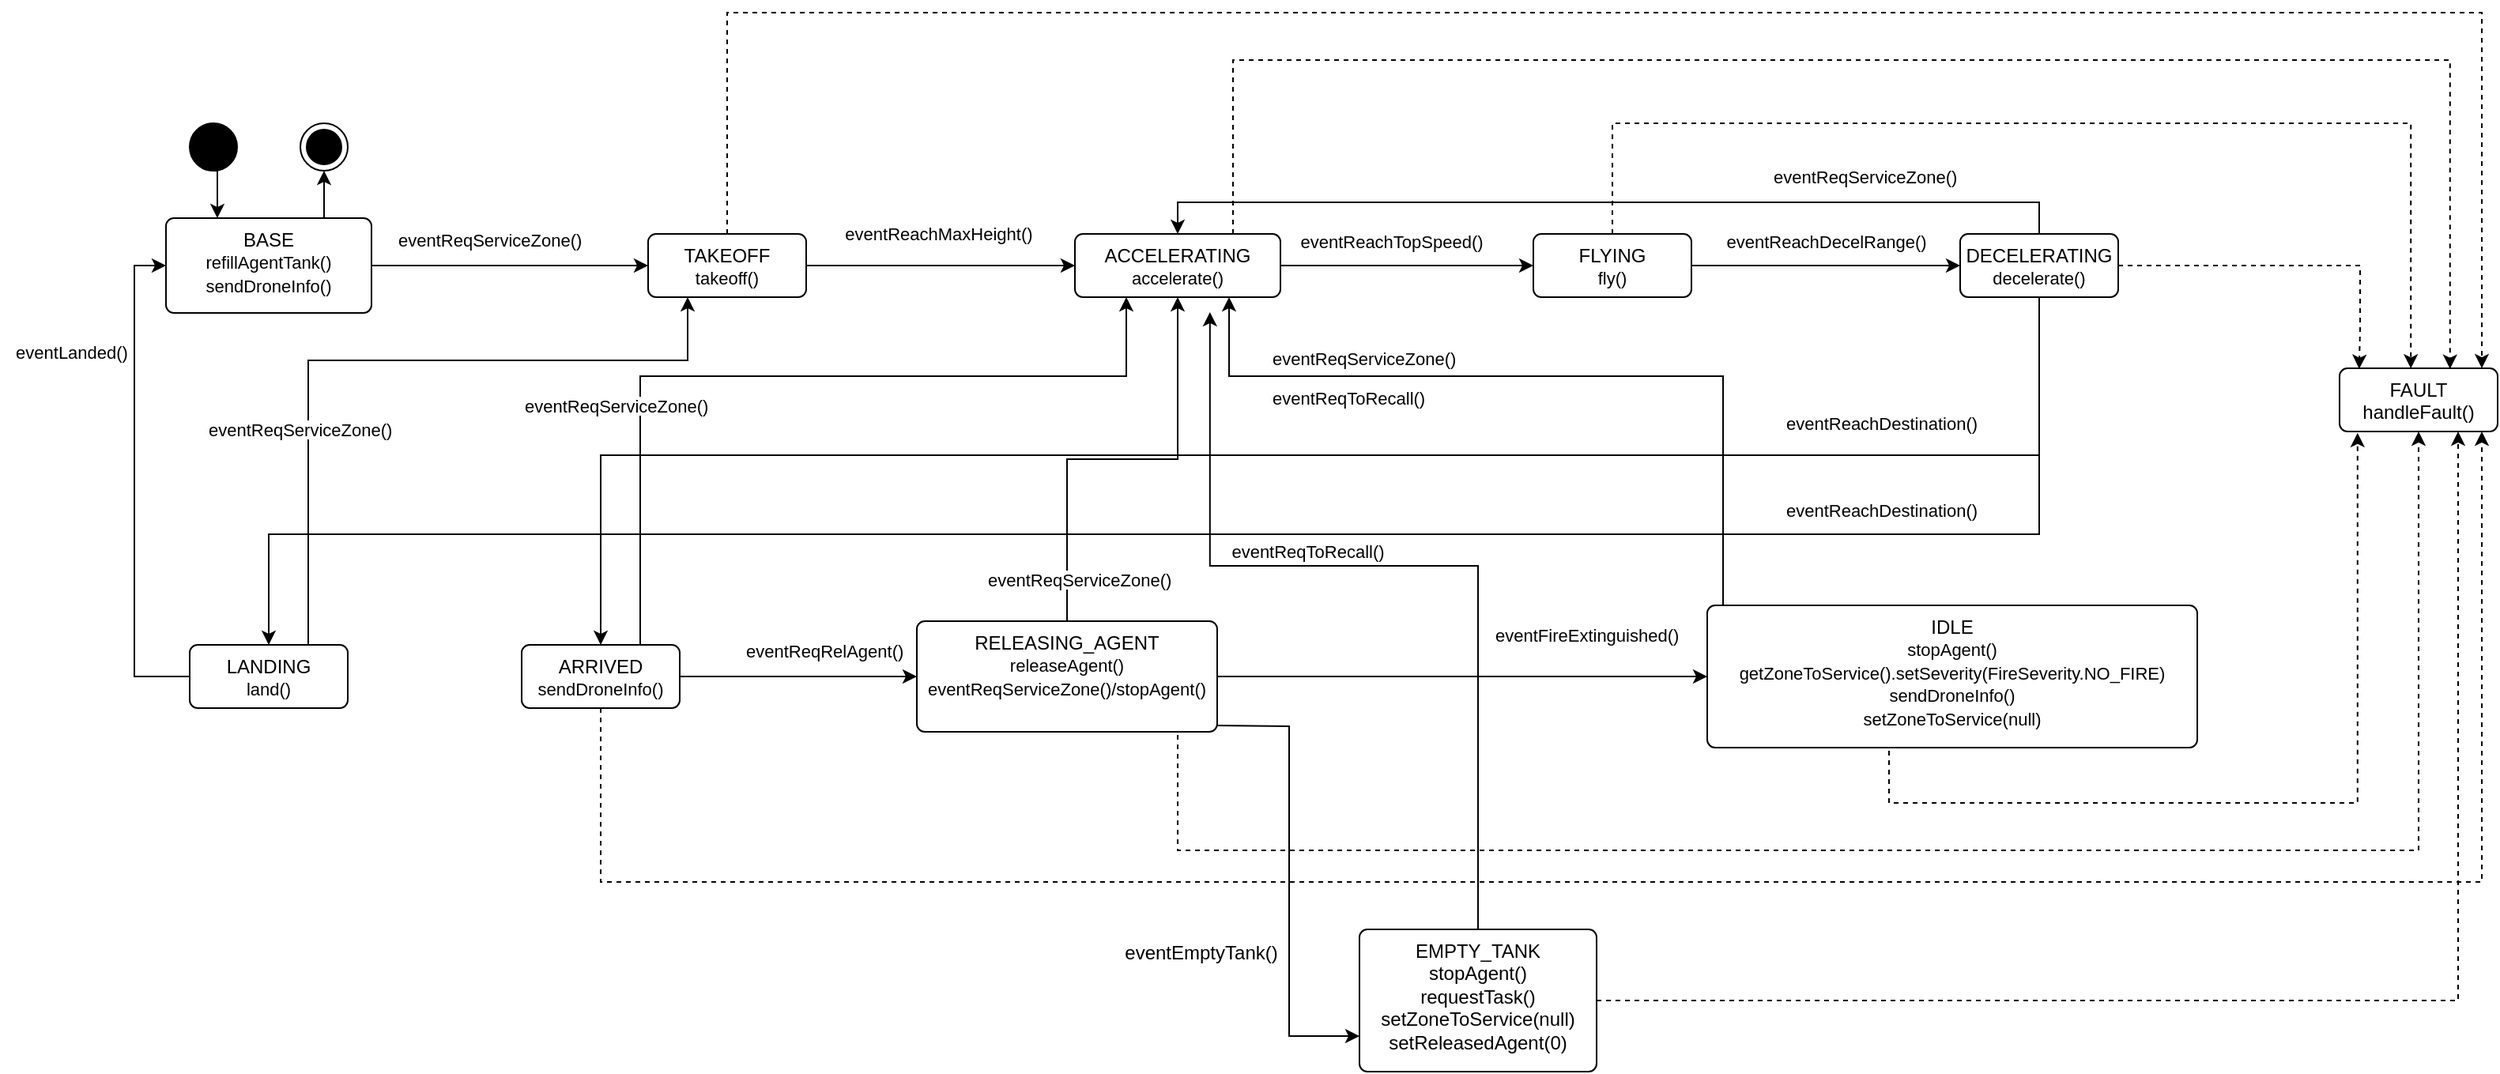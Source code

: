 <mxfile version="26.1.3">
  <diagram name="Page-1" id="IhWmdS7UvB_HFLdV28Bj">
    <mxGraphModel dx="660" dy="820" grid="1" gridSize="10" guides="1" tooltips="1" connect="1" arrows="1" fold="1" page="1" pageScale="1" pageWidth="4681" pageHeight="3300" math="0" shadow="0">
      <root>
        <mxCell id="0" />
        <mxCell id="1" parent="0" />
        <mxCell id="ptOAySIuDSNhJ5s_2BM6-12" style="edgeStyle=orthogonalEdgeStyle;rounded=0;orthogonalLoop=1;jettySize=auto;html=1;exitX=1;exitY=0.5;exitDx=0;exitDy=0;" parent="1" source="ptOAySIuDSNhJ5s_2BM6-1" target="ptOAySIuDSNhJ5s_2BM6-2" edge="1">
          <mxGeometry relative="1" as="geometry" />
        </mxCell>
        <mxCell id="ptOAySIuDSNhJ5s_2BM6-39" style="edgeStyle=orthogonalEdgeStyle;rounded=0;orthogonalLoop=1;jettySize=auto;html=1;exitX=0.75;exitY=0;exitDx=0;exitDy=0;entryX=0.5;entryY=1;entryDx=0;entryDy=0;" parent="1" source="ptOAySIuDSNhJ5s_2BM6-1" target="ptOAySIuDSNhJ5s_2BM6-38" edge="1">
          <mxGeometry relative="1" as="geometry" />
        </mxCell>
        <mxCell id="ptOAySIuDSNhJ5s_2BM6-1" value="&lt;div&gt;&lt;span style=&quot;background-color: transparent; color: light-dark(rgb(0, 0, 0), rgb(255, 255, 255));&quot;&gt;BASE&lt;/span&gt;&lt;/div&gt;&lt;div&gt;&lt;span style=&quot;background-color: transparent; color: light-dark(rgb(0, 0, 0), rgb(255, 255, 255));&quot;&gt;&lt;font style=&quot;font-size: 11px;&quot;&gt;refillAgentTank()&lt;/font&gt;&lt;/span&gt;&lt;/div&gt;&lt;div&gt;&lt;span style=&quot;background-color: transparent; color: light-dark(rgb(0, 0, 0), rgb(255, 255, 255));&quot;&gt;&lt;font style=&quot;font-size: 11px;&quot;&gt;sendDroneInfo()&lt;/font&gt;&lt;/span&gt;&lt;/div&gt;" style="html=1;align=center;verticalAlign=top;rounded=1;absoluteArcSize=1;arcSize=10;dashed=0;whiteSpace=wrap;" parent="1" vertex="1">
          <mxGeometry x="195" y="230" width="130" height="60" as="geometry" />
        </mxCell>
        <mxCell id="ptOAySIuDSNhJ5s_2BM6-13" style="edgeStyle=orthogonalEdgeStyle;rounded=0;orthogonalLoop=1;jettySize=auto;html=1;exitX=1;exitY=0.5;exitDx=0;exitDy=0;" parent="1" source="ptOAySIuDSNhJ5s_2BM6-2" target="ptOAySIuDSNhJ5s_2BM6-3" edge="1">
          <mxGeometry relative="1" as="geometry" />
        </mxCell>
        <mxCell id="ptOAySIuDSNhJ5s_2BM6-2" value="TAKEOFF&lt;div&gt;&lt;font style=&quot;font-size: 11px;&quot;&gt;takeoff()&lt;/font&gt;&lt;/div&gt;" style="html=1;align=center;verticalAlign=top;rounded=1;absoluteArcSize=1;arcSize=10;dashed=0;whiteSpace=wrap;" parent="1" vertex="1">
          <mxGeometry x="500" y="240" width="100" height="40" as="geometry" />
        </mxCell>
        <mxCell id="ptOAySIuDSNhJ5s_2BM6-14" style="edgeStyle=orthogonalEdgeStyle;rounded=0;orthogonalLoop=1;jettySize=auto;html=1;exitX=1;exitY=0.5;exitDx=0;exitDy=0;entryX=0;entryY=0.5;entryDx=0;entryDy=0;" parent="1" source="ptOAySIuDSNhJ5s_2BM6-3" target="ptOAySIuDSNhJ5s_2BM6-4" edge="1">
          <mxGeometry relative="1" as="geometry" />
        </mxCell>
        <mxCell id="ptOAySIuDSNhJ5s_2BM6-3" value="ACCELERATING&lt;div&gt;&lt;font style=&quot;font-size: 11px;&quot;&gt;accelerate()&lt;/font&gt;&lt;/div&gt;" style="html=1;align=center;verticalAlign=top;rounded=1;absoluteArcSize=1;arcSize=10;dashed=0;whiteSpace=wrap;" parent="1" vertex="1">
          <mxGeometry x="770" y="240" width="130" height="40" as="geometry" />
        </mxCell>
        <mxCell id="ptOAySIuDSNhJ5s_2BM6-15" style="edgeStyle=orthogonalEdgeStyle;rounded=0;orthogonalLoop=1;jettySize=auto;html=1;exitX=1;exitY=0.5;exitDx=0;exitDy=0;entryX=0;entryY=0.5;entryDx=0;entryDy=0;" parent="1" source="ptOAySIuDSNhJ5s_2BM6-4" target="ptOAySIuDSNhJ5s_2BM6-5" edge="1">
          <mxGeometry relative="1" as="geometry" />
        </mxCell>
        <mxCell id="ptOAySIuDSNhJ5s_2BM6-4" value="FLYING&lt;div&gt;&lt;font style=&quot;font-size: 11px;&quot;&gt;fly()&lt;/font&gt;&lt;/div&gt;" style="html=1;align=center;verticalAlign=top;rounded=1;absoluteArcSize=1;arcSize=10;dashed=0;whiteSpace=wrap;" parent="1" vertex="1">
          <mxGeometry x="1060" y="240" width="100" height="40" as="geometry" />
        </mxCell>
        <mxCell id="ptOAySIuDSNhJ5s_2BM6-16" style="edgeStyle=orthogonalEdgeStyle;rounded=0;orthogonalLoop=1;jettySize=auto;html=1;exitX=0.5;exitY=1;exitDx=0;exitDy=0;entryX=0.5;entryY=0;entryDx=0;entryDy=0;" parent="1" source="ptOAySIuDSNhJ5s_2BM6-5" target="ptOAySIuDSNhJ5s_2BM6-6" edge="1">
          <mxGeometry relative="1" as="geometry">
            <Array as="points">
              <mxPoint x="1380" y="430" />
              <mxPoint x="260" y="430" />
            </Array>
          </mxGeometry>
        </mxCell>
        <mxCell id="ptOAySIuDSNhJ5s_2BM6-17" style="edgeStyle=orthogonalEdgeStyle;rounded=0;orthogonalLoop=1;jettySize=auto;html=1;exitX=0.5;exitY=1;exitDx=0;exitDy=0;entryX=0.5;entryY=0;entryDx=0;entryDy=0;" parent="1" source="ptOAySIuDSNhJ5s_2BM6-5" target="ptOAySIuDSNhJ5s_2BM6-7" edge="1">
          <mxGeometry relative="1" as="geometry">
            <Array as="points">
              <mxPoint x="1380" y="380" />
              <mxPoint x="470" y="380" />
            </Array>
          </mxGeometry>
        </mxCell>
        <mxCell id="ptOAySIuDSNhJ5s_2BM6-21" style="edgeStyle=orthogonalEdgeStyle;rounded=0;orthogonalLoop=1;jettySize=auto;html=1;exitX=0.5;exitY=0;exitDx=0;exitDy=0;entryX=0.5;entryY=0;entryDx=0;entryDy=0;" parent="1" source="ptOAySIuDSNhJ5s_2BM6-5" target="ptOAySIuDSNhJ5s_2BM6-3" edge="1">
          <mxGeometry relative="1" as="geometry" />
        </mxCell>
        <mxCell id="ptOAySIuDSNhJ5s_2BM6-5" value="DECELERATING&lt;div&gt;&lt;font style=&quot;font-size: 11px;&quot;&gt;decelerate()&lt;/font&gt;&lt;/div&gt;" style="html=1;align=center;verticalAlign=top;rounded=1;absoluteArcSize=1;arcSize=10;dashed=0;whiteSpace=wrap;" parent="1" vertex="1">
          <mxGeometry x="1330" y="240" width="100" height="40" as="geometry" />
        </mxCell>
        <mxCell id="ptOAySIuDSNhJ5s_2BM6-22" style="edgeStyle=orthogonalEdgeStyle;rounded=0;orthogonalLoop=1;jettySize=auto;html=1;exitX=0;exitY=0.5;exitDx=0;exitDy=0;entryX=0;entryY=0.5;entryDx=0;entryDy=0;" parent="1" source="ptOAySIuDSNhJ5s_2BM6-6" target="ptOAySIuDSNhJ5s_2BM6-1" edge="1">
          <mxGeometry relative="1" as="geometry" />
        </mxCell>
        <mxCell id="ptOAySIuDSNhJ5s_2BM6-23" style="edgeStyle=orthogonalEdgeStyle;rounded=0;orthogonalLoop=1;jettySize=auto;html=1;exitX=0.75;exitY=0;exitDx=0;exitDy=0;entryX=0.25;entryY=1;entryDx=0;entryDy=0;" parent="1" source="ptOAySIuDSNhJ5s_2BM6-6" target="ptOAySIuDSNhJ5s_2BM6-2" edge="1">
          <mxGeometry relative="1" as="geometry">
            <Array as="points">
              <mxPoint x="285" y="320" />
              <mxPoint x="525" y="320" />
            </Array>
          </mxGeometry>
        </mxCell>
        <mxCell id="ptOAySIuDSNhJ5s_2BM6-6" value="LANDING&lt;div&gt;&lt;font style=&quot;font-size: 11px;&quot;&gt;land()&lt;/font&gt;&lt;/div&gt;" style="html=1;align=center;verticalAlign=top;rounded=1;absoluteArcSize=1;arcSize=10;dashed=0;whiteSpace=wrap;" parent="1" vertex="1">
          <mxGeometry x="210" y="500" width="100" height="40" as="geometry" />
        </mxCell>
        <mxCell id="ptOAySIuDSNhJ5s_2BM6-18" style="edgeStyle=orthogonalEdgeStyle;rounded=0;orthogonalLoop=1;jettySize=auto;html=1;exitX=1;exitY=0.5;exitDx=0;exitDy=0;entryX=0;entryY=0.5;entryDx=0;entryDy=0;" parent="1" source="ptOAySIuDSNhJ5s_2BM6-7" target="ptOAySIuDSNhJ5s_2BM6-8" edge="1">
          <mxGeometry relative="1" as="geometry" />
        </mxCell>
        <mxCell id="ptOAySIuDSNhJ5s_2BM6-25" style="edgeStyle=orthogonalEdgeStyle;rounded=0;orthogonalLoop=1;jettySize=auto;html=1;exitX=0.75;exitY=0;exitDx=0;exitDy=0;entryX=0.25;entryY=1;entryDx=0;entryDy=0;" parent="1" source="ptOAySIuDSNhJ5s_2BM6-7" target="ptOAySIuDSNhJ5s_2BM6-3" edge="1">
          <mxGeometry relative="1" as="geometry">
            <Array as="points">
              <mxPoint x="505" y="330" />
              <mxPoint x="690" y="330" />
            </Array>
          </mxGeometry>
        </mxCell>
        <mxCell id="ptOAySIuDSNhJ5s_2BM6-7" value="ARRIVED&lt;div&gt;&lt;font style=&quot;font-size: 11px;&quot;&gt;sendDroneInfo()&lt;/font&gt;&lt;/div&gt;" style="html=1;align=center;verticalAlign=top;rounded=1;absoluteArcSize=1;arcSize=10;dashed=0;whiteSpace=wrap;" parent="1" vertex="1">
          <mxGeometry x="420" y="500" width="100" height="40" as="geometry" />
        </mxCell>
        <mxCell id="ptOAySIuDSNhJ5s_2BM6-19" style="edgeStyle=orthogonalEdgeStyle;rounded=0;orthogonalLoop=1;jettySize=auto;html=1;exitX=1;exitY=0.5;exitDx=0;exitDy=0;entryX=0;entryY=0.5;entryDx=0;entryDy=0;" parent="1" source="ptOAySIuDSNhJ5s_2BM6-8" target="ptOAySIuDSNhJ5s_2BM6-9" edge="1">
          <mxGeometry relative="1" as="geometry" />
        </mxCell>
        <mxCell id="ptOAySIuDSNhJ5s_2BM6-20" style="edgeStyle=orthogonalEdgeStyle;rounded=0;orthogonalLoop=1;jettySize=auto;html=1;exitX=0.5;exitY=0;exitDx=0;exitDy=0;entryX=0.5;entryY=1;entryDx=0;entryDy=0;" parent="1" source="ptOAySIuDSNhJ5s_2BM6-8" target="ptOAySIuDSNhJ5s_2BM6-3" edge="1">
          <mxGeometry relative="1" as="geometry" />
        </mxCell>
        <mxCell id="ptOAySIuDSNhJ5s_2BM6-8" value="RELEASING_AGENT&lt;div&gt;&lt;font style=&quot;font-size: 11px;&quot;&gt;releaseAgent()&lt;/font&gt;&lt;/div&gt;&lt;div&gt;&lt;font style=&quot;font-size: 11px;&quot;&gt;eventReqServiceZone()/stopAgent()&lt;/font&gt;&lt;/div&gt;" style="html=1;align=center;verticalAlign=top;rounded=1;absoluteArcSize=1;arcSize=10;dashed=0;whiteSpace=wrap;" parent="1" vertex="1">
          <mxGeometry x="670" y="485" width="190" height="70" as="geometry" />
        </mxCell>
        <mxCell id="ptOAySIuDSNhJ5s_2BM6-24" style="edgeStyle=orthogonalEdgeStyle;rounded=0;orthogonalLoop=1;jettySize=auto;html=1;exitX=0.5;exitY=0;exitDx=0;exitDy=0;entryX=0.75;entryY=1;entryDx=0;entryDy=0;" parent="1" source="ptOAySIuDSNhJ5s_2BM6-9" target="ptOAySIuDSNhJ5s_2BM6-3" edge="1">
          <mxGeometry relative="1" as="geometry">
            <mxPoint x="1370" y="420" as="sourcePoint" />
            <mxPoint x="867.5" y="280" as="targetPoint" />
            <Array as="points">
              <mxPoint x="1285" y="475" />
              <mxPoint x="1285" y="500" />
              <mxPoint x="1210" y="500" />
              <mxPoint x="1210" y="475" />
              <mxPoint x="1180" y="475" />
              <mxPoint x="1180" y="330" />
              <mxPoint x="868" y="330" />
            </Array>
          </mxGeometry>
        </mxCell>
        <mxCell id="ptOAySIuDSNhJ5s_2BM6-9" value="&lt;font style=&quot;font-size: 12px;&quot;&gt;IDLE&lt;/font&gt;&lt;div&gt;&lt;font style=&quot;font-size: 11px;&quot;&gt;stopAgent()&lt;/font&gt;&lt;/div&gt;&lt;div&gt;&lt;font style=&quot;&quot;&gt;&lt;span style=&quot;font-size: 11px;&quot;&gt;getZoneToService().setSeverity(FireSeverity.NO_FIRE)&lt;/span&gt;&lt;/font&gt;&lt;/div&gt;&lt;div&gt;&lt;font style=&quot;&quot;&gt;&lt;span style=&quot;font-size: 11px;&quot;&gt;sendDroneInfo()&lt;/span&gt;&lt;/font&gt;&lt;/div&gt;&lt;div&gt;&lt;font style=&quot;&quot;&gt;&lt;span style=&quot;font-size: 11px;&quot;&gt;setZoneToService(null)&lt;/span&gt;&lt;/font&gt;&lt;/div&gt;" style="html=1;align=center;verticalAlign=top;rounded=1;absoluteArcSize=1;arcSize=10;dashed=0;whiteSpace=wrap;" parent="1" vertex="1">
          <mxGeometry x="1170" y="475" width="310" height="90" as="geometry" />
        </mxCell>
        <mxCell id="ptOAySIuDSNhJ5s_2BM6-11" style="edgeStyle=orthogonalEdgeStyle;rounded=0;orthogonalLoop=1;jettySize=auto;html=1;exitX=0.5;exitY=1;exitDx=0;exitDy=0;entryX=0.25;entryY=0;entryDx=0;entryDy=0;" parent="1" source="ptOAySIuDSNhJ5s_2BM6-10" target="ptOAySIuDSNhJ5s_2BM6-1" edge="1">
          <mxGeometry relative="1" as="geometry" />
        </mxCell>
        <mxCell id="ptOAySIuDSNhJ5s_2BM6-10" value="" style="ellipse;fillColor=strokeColor;html=1;" parent="1" vertex="1">
          <mxGeometry x="210" y="170" width="30" height="30" as="geometry" />
        </mxCell>
        <mxCell id="ptOAySIuDSNhJ5s_2BM6-26" value="&lt;span style=&quot;color: rgb(0, 0, 0); font-family: Helvetica; font-size: 11px; font-style: normal; font-variant-ligatures: normal; font-variant-caps: normal; font-weight: 400; letter-spacing: normal; orphans: 2; text-align: center; text-indent: 0px; text-transform: none; widows: 2; word-spacing: 0px; -webkit-text-stroke-width: 0px; white-space: nowrap; background-color: rgb(255, 255, 255); text-decoration-thickness: initial; text-decoration-style: initial; text-decoration-color: initial; float: none; display: inline !important;&quot;&gt;eventReqServiceZone()&amp;nbsp;&lt;/span&gt;" style="text;whiteSpace=wrap;html=1;" parent="1" vertex="1">
          <mxGeometry x="340" y="230" width="150" height="30" as="geometry" />
        </mxCell>
        <mxCell id="ptOAySIuDSNhJ5s_2BM6-28" value="&lt;font style=&quot;font-size: 11px;&quot;&gt;eventReachMaxHeight()&amp;nbsp;&lt;/font&gt;" style="text;html=1;align=center;verticalAlign=middle;resizable=0;points=[];autosize=1;strokeColor=none;fillColor=none;" parent="1" vertex="1">
          <mxGeometry x="610" y="225" width="150" height="30" as="geometry" />
        </mxCell>
        <mxCell id="ptOAySIuDSNhJ5s_2BM6-29" value="&lt;font style=&quot;font-size: 11px;&quot;&gt;eventReachTopSpeed()&lt;/font&gt;" style="text;html=1;align=center;verticalAlign=middle;resizable=0;points=[];autosize=1;strokeColor=none;fillColor=none;" parent="1" vertex="1">
          <mxGeometry x="900" y="230" width="140" height="30" as="geometry" />
        </mxCell>
        <mxCell id="ptOAySIuDSNhJ5s_2BM6-30" value="&lt;font style=&quot;font-size: 11px;&quot;&gt;eventReachDecelRange()&lt;/font&gt;" style="text;html=1;align=center;verticalAlign=middle;resizable=0;points=[];autosize=1;strokeColor=none;fillColor=none;" parent="1" vertex="1">
          <mxGeometry x="1170" y="230" width="150" height="30" as="geometry" />
        </mxCell>
        <mxCell id="ptOAySIuDSNhJ5s_2BM6-33" value="&lt;font style=&quot;font-size: 11px;&quot;&gt;eventReachDestination()&lt;/font&gt;" style="text;html=1;align=center;verticalAlign=middle;resizable=0;points=[];autosize=1;strokeColor=none;fillColor=none;" parent="1" vertex="1">
          <mxGeometry x="1210" y="400" width="140" height="30" as="geometry" />
        </mxCell>
        <mxCell id="ptOAySIuDSNhJ5s_2BM6-36" value="&lt;font style=&quot;font-size: 11px;&quot;&gt;eventLanded()&lt;/font&gt;" style="text;html=1;align=center;verticalAlign=middle;resizable=0;points=[];autosize=1;strokeColor=none;fillColor=none;" parent="1" vertex="1">
          <mxGeometry x="90" y="300" width="90" height="30" as="geometry" />
        </mxCell>
        <mxCell id="ptOAySIuDSNhJ5s_2BM6-38" value="" style="ellipse;html=1;shape=endState;fillColor=strokeColor;" parent="1" vertex="1">
          <mxGeometry x="280" y="170" width="30" height="30" as="geometry" />
        </mxCell>
        <mxCell id="ptOAySIuDSNhJ5s_2BM6-41" value="&lt;font style=&quot;font-size: 11px;&quot;&gt;eventReachDestination()&lt;/font&gt;" style="text;html=1;align=center;verticalAlign=middle;resizable=0;points=[];autosize=1;strokeColor=none;fillColor=none;" parent="1" vertex="1">
          <mxGeometry x="1210" y="345" width="140" height="30" as="geometry" />
        </mxCell>
        <mxCell id="ptOAySIuDSNhJ5s_2BM6-44" value="&lt;span style=&quot;color: rgb(0, 0, 0); font-family: Helvetica; font-size: 11px; font-style: normal; font-variant-ligatures: normal; font-variant-caps: normal; font-weight: 400; letter-spacing: normal; orphans: 2; text-align: center; text-indent: 0px; text-transform: none; widows: 2; word-spacing: 0px; -webkit-text-stroke-width: 0px; white-space: nowrap; background-color: rgb(255, 255, 255); text-decoration-thickness: initial; text-decoration-style: initial; text-decoration-color: initial; float: none; display: inline !important;&quot;&gt;eventReqRelAgent()&amp;nbsp;&lt;/span&gt;" style="text;whiteSpace=wrap;html=1;" parent="1" vertex="1">
          <mxGeometry x="560" y="490" width="150" height="25" as="geometry" />
        </mxCell>
        <mxCell id="ptOAySIuDSNhJ5s_2BM6-45" value="&lt;span style=&quot;color: rgb(0, 0, 0); font-family: Helvetica; font-size: 11px; font-style: normal; font-variant-ligatures: normal; font-variant-caps: normal; font-weight: 400; letter-spacing: normal; orphans: 2; text-align: center; text-indent: 0px; text-transform: none; widows: 2; word-spacing: 0px; -webkit-text-stroke-width: 0px; white-space: nowrap; background-color: rgb(255, 255, 255); text-decoration-thickness: initial; text-decoration-style: initial; text-decoration-color: initial; float: none; display: inline !important;&quot;&gt;eventFireExtinguished()&amp;nbsp;&lt;/span&gt;" style="text;whiteSpace=wrap;html=1;" parent="1" vertex="1">
          <mxGeometry x="1034" y="480" width="150" height="20" as="geometry" />
        </mxCell>
        <mxCell id="ptOAySIuDSNhJ5s_2BM6-46" value="&lt;span style=&quot;color: rgb(0, 0, 0); font-family: Helvetica; font-size: 11px; font-style: normal; font-variant-ligatures: normal; font-variant-caps: normal; font-weight: 400; letter-spacing: normal; orphans: 2; text-align: center; text-indent: 0px; text-transform: none; widows: 2; word-spacing: 0px; -webkit-text-stroke-width: 0px; white-space: nowrap; background-color: rgb(255, 255, 255); text-decoration-thickness: initial; text-decoration-style: initial; text-decoration-color: initial; float: none; display: inline !important;&quot;&gt;eventReqServiceZone()&amp;nbsp;&lt;/span&gt;" style="text;whiteSpace=wrap;html=1;" parent="1" vertex="1">
          <mxGeometry x="712.5" y="445" width="180" height="30" as="geometry" />
        </mxCell>
        <mxCell id="ptOAySIuDSNhJ5s_2BM6-51" value="&lt;span style=&quot;color: rgb(0, 0, 0); font-family: Helvetica; font-size: 11px; font-style: normal; font-variant-ligatures: normal; font-variant-caps: normal; font-weight: 400; letter-spacing: normal; orphans: 2; text-align: center; text-indent: 0px; text-transform: none; widows: 2; word-spacing: 0px; -webkit-text-stroke-width: 0px; white-space: nowrap; background-color: rgb(255, 255, 255); text-decoration-thickness: initial; text-decoration-style: initial; text-decoration-color: initial; float: none; display: inline !important;&quot;&gt;eventReqServiceZone()&amp;nbsp;&lt;/span&gt;" style="text;whiteSpace=wrap;html=1;" parent="1" vertex="1">
          <mxGeometry x="892.5" y="305" width="137.5" height="20" as="geometry" />
        </mxCell>
        <mxCell id="ptOAySIuDSNhJ5s_2BM6-52" value="&lt;span style=&quot;color: rgb(0, 0, 0); font-family: Helvetica; font-size: 11px; font-style: normal; font-variant-ligatures: normal; font-variant-caps: normal; font-weight: 400; letter-spacing: normal; orphans: 2; text-align: center; text-indent: 0px; text-transform: none; widows: 2; word-spacing: 0px; -webkit-text-stroke-width: 0px; white-space: nowrap; background-color: rgb(255, 255, 255); text-decoration-thickness: initial; text-decoration-style: initial; text-decoration-color: initial; float: none; display: inline !important;&quot;&gt;eventReqServiceZone()&amp;nbsp;&lt;/span&gt;" style="text;whiteSpace=wrap;html=1;" parent="1" vertex="1">
          <mxGeometry x="420" y="335" width="180" height="25" as="geometry" />
        </mxCell>
        <mxCell id="ptOAySIuDSNhJ5s_2BM6-53" value="&lt;span style=&quot;color: rgb(0, 0, 0); font-family: Helvetica; font-size: 11px; font-style: normal; font-variant-ligatures: normal; font-variant-caps: normal; font-weight: 400; letter-spacing: normal; orphans: 2; text-align: center; text-indent: 0px; text-transform: none; widows: 2; word-spacing: 0px; -webkit-text-stroke-width: 0px; white-space: nowrap; background-color: rgb(255, 255, 255); text-decoration-thickness: initial; text-decoration-style: initial; text-decoration-color: initial; float: none; display: inline !important;&quot;&gt;eventReqServiceZone()&amp;nbsp;&lt;/span&gt;" style="text;whiteSpace=wrap;html=1;" parent="1" vertex="1">
          <mxGeometry x="220" y="350" width="180" height="30" as="geometry" />
        </mxCell>
        <mxCell id="ptOAySIuDSNhJ5s_2BM6-55" value="&lt;span style=&quot;color: rgb(0, 0, 0); font-family: Helvetica; font-size: 11px; font-style: normal; font-variant-ligatures: normal; font-variant-caps: normal; font-weight: 400; letter-spacing: normal; orphans: 2; text-align: center; text-indent: 0px; text-transform: none; widows: 2; word-spacing: 0px; -webkit-text-stroke-width: 0px; white-space: nowrap; background-color: rgb(255, 255, 255); text-decoration-thickness: initial; text-decoration-style: initial; text-decoration-color: initial; float: none; display: inline !important;&quot;&gt;eventReqServiceZone()&amp;nbsp;&lt;/span&gt;" style="text;whiteSpace=wrap;html=1;" parent="1" vertex="1">
          <mxGeometry x="1210" y="190" width="150" height="30" as="geometry" />
        </mxCell>
        <mxCell id="KKQHg4e0GaB2o_yV03jN-1" value="&lt;div&gt;&lt;span style=&quot;color: rgb(0, 0, 0); font-family: Helvetica; font-size: 11px; font-style: normal; font-variant-ligatures: normal; font-variant-caps: normal; font-weight: 400; letter-spacing: normal; orphans: 2; text-align: center; text-indent: 0px; text-transform: none; widows: 2; word-spacing: 0px; -webkit-text-stroke-width: 0px; white-space: nowrap; background-color: rgb(255, 255, 255); text-decoration-thickness: initial; text-decoration-style: initial; text-decoration-color: initial; float: none; display: inline !important;&quot;&gt;eventReqToRecall()&lt;/span&gt;&lt;/div&gt;" style="text;whiteSpace=wrap;html=1;" parent="1" vertex="1">
          <mxGeometry x="892.5" y="330" width="265" height="20" as="geometry" />
        </mxCell>
        <mxCell id="Pik9YApiqzYa1CgCp2Tj-2" value="FAULT&lt;div&gt;handleFault()&lt;/div&gt;" style="html=1;align=center;verticalAlign=top;rounded=1;absoluteArcSize=1;arcSize=10;dashed=0;whiteSpace=wrap;" parent="1" vertex="1">
          <mxGeometry x="1570" y="325" width="100" height="40" as="geometry" />
        </mxCell>
        <mxCell id="Pik9YApiqzYa1CgCp2Tj-4" style="edgeStyle=orthogonalEdgeStyle;rounded=0;orthogonalLoop=1;jettySize=auto;html=1;exitX=0.5;exitY=1;exitDx=0;exitDy=0;dashed=1;" parent="1" source="ptOAySIuDSNhJ5s_2BM6-7" edge="1">
          <mxGeometry relative="1" as="geometry">
            <Array as="points">
              <mxPoint x="470" y="650" />
              <mxPoint x="1660" y="650" />
              <mxPoint x="1660" y="365" />
            </Array>
            <mxPoint x="1410" y="610" as="sourcePoint" />
            <mxPoint x="1660" y="365" as="targetPoint" />
          </mxGeometry>
        </mxCell>
        <mxCell id="Pik9YApiqzYa1CgCp2Tj-6" style="edgeStyle=orthogonalEdgeStyle;rounded=0;orthogonalLoop=1;jettySize=auto;html=1;exitX=0.5;exitY=1;exitDx=0;exitDy=0;dashed=1;entryX=0.5;entryY=1;entryDx=0;entryDy=0;" parent="1" source="ptOAySIuDSNhJ5s_2BM6-8" target="Pik9YApiqzYa1CgCp2Tj-2" edge="1">
          <mxGeometry relative="1" as="geometry">
            <Array as="points">
              <mxPoint x="835" y="630" />
              <mxPoint x="1620" y="630" />
            </Array>
            <mxPoint x="480" y="550" as="sourcePoint" />
            <mxPoint x="1670" y="375" as="targetPoint" />
          </mxGeometry>
        </mxCell>
        <mxCell id="Pik9YApiqzYa1CgCp2Tj-7" style="edgeStyle=orthogonalEdgeStyle;rounded=0;orthogonalLoop=1;jettySize=auto;html=1;exitX=0.5;exitY=1;exitDx=0;exitDy=0;dashed=1;entryX=0.114;entryY=1.022;entryDx=0;entryDy=0;entryPerimeter=0;" parent="1" source="ptOAySIuDSNhJ5s_2BM6-9" target="Pik9YApiqzYa1CgCp2Tj-2" edge="1">
          <mxGeometry relative="1" as="geometry">
            <Array as="points">
              <mxPoint x="1285" y="600" />
              <mxPoint x="1581" y="600" />
            </Array>
            <mxPoint x="1285" y="574.2" as="sourcePoint" />
            <mxPoint x="1580" y="370" as="targetPoint" />
          </mxGeometry>
        </mxCell>
        <mxCell id="Pik9YApiqzYa1CgCp2Tj-8" style="edgeStyle=orthogonalEdgeStyle;rounded=0;orthogonalLoop=1;jettySize=auto;html=1;exitX=1;exitY=0.5;exitDx=0;exitDy=0;dashed=1;entryX=0.124;entryY=0.009;entryDx=0;entryDy=0;entryPerimeter=0;" parent="1" source="ptOAySIuDSNhJ5s_2BM6-5" target="Pik9YApiqzYa1CgCp2Tj-2" edge="1">
          <mxGeometry relative="1" as="geometry">
            <Array as="points">
              <mxPoint x="1583" y="260" />
              <mxPoint x="1583" y="300" />
              <mxPoint x="1582" y="300" />
            </Array>
            <mxPoint x="1480" y="194.96" as="sourcePoint" />
            <mxPoint x="1776" y="-4.04" as="targetPoint" />
          </mxGeometry>
        </mxCell>
        <mxCell id="Pik9YApiqzYa1CgCp2Tj-9" style="edgeStyle=orthogonalEdgeStyle;rounded=0;orthogonalLoop=1;jettySize=auto;html=1;exitX=0.5;exitY=0;exitDx=0;exitDy=0;dashed=1;entryX=0.451;entryY=0.004;entryDx=0;entryDy=0;entryPerimeter=0;" parent="1" source="ptOAySIuDSNhJ5s_2BM6-4" target="Pik9YApiqzYa1CgCp2Tj-2" edge="1">
          <mxGeometry relative="1" as="geometry">
            <Array as="points">
              <mxPoint x="1110" y="170" />
              <mxPoint x="1615" y="170" />
            </Array>
            <mxPoint x="1320" y="134.96" as="sourcePoint" />
            <mxPoint x="1616" y="-64.04" as="targetPoint" />
          </mxGeometry>
        </mxCell>
        <mxCell id="Pik9YApiqzYa1CgCp2Tj-10" style="edgeStyle=orthogonalEdgeStyle;rounded=0;orthogonalLoop=1;jettySize=auto;html=1;exitX=0.5;exitY=0;exitDx=0;exitDy=0;dashed=1;entryX=0.699;entryY=0.009;entryDx=0;entryDy=0;entryPerimeter=0;" parent="1" target="Pik9YApiqzYa1CgCp2Tj-2" edge="1">
          <mxGeometry relative="1" as="geometry">
            <Array as="points">
              <mxPoint x="870" y="130" />
              <mxPoint x="1640" y="130" />
            </Array>
            <mxPoint x="870" y="240" as="sourcePoint" />
            <mxPoint x="1640" y="320" as="targetPoint" />
          </mxGeometry>
        </mxCell>
        <mxCell id="Pik9YApiqzYa1CgCp2Tj-11" style="edgeStyle=orthogonalEdgeStyle;rounded=0;orthogonalLoop=1;jettySize=auto;html=1;exitX=0.5;exitY=0;exitDx=0;exitDy=0;dashed=1;" parent="1" source="ptOAySIuDSNhJ5s_2BM6-2" target="Pik9YApiqzYa1CgCp2Tj-2" edge="1">
          <mxGeometry relative="1" as="geometry">
            <Array as="points">
              <mxPoint x="550" y="100" />
              <mxPoint x="1660" y="100" />
            </Array>
            <mxPoint x="880" y="250" as="sourcePoint" />
            <mxPoint x="1650" y="335" as="targetPoint" />
          </mxGeometry>
        </mxCell>
        <mxCell id="5zZkvC4ZwXkqrdySDNdL-19" style="edgeStyle=orthogonalEdgeStyle;rounded=0;orthogonalLoop=1;jettySize=auto;html=1;exitX=1;exitY=0.5;exitDx=0;exitDy=0;entryX=0.75;entryY=1;entryDx=0;entryDy=0;dashed=1;" edge="1" parent="1" source="5zZkvC4ZwXkqrdySDNdL-1" target="Pik9YApiqzYa1CgCp2Tj-2">
          <mxGeometry relative="1" as="geometry" />
        </mxCell>
        <mxCell id="5zZkvC4ZwXkqrdySDNdL-1" value="EMPTY_TANK&lt;div&gt;stopAgent()&lt;/div&gt;&lt;div&gt;requestTask()&lt;/div&gt;&lt;div&gt;setZoneToService(null)&lt;/div&gt;&lt;div&gt;setReleasedAgent(0)&lt;/div&gt;" style="html=1;align=center;verticalAlign=top;rounded=1;absoluteArcSize=1;arcSize=10;dashed=0;whiteSpace=wrap;" vertex="1" parent="1">
          <mxGeometry x="950" y="680" width="150" height="90" as="geometry" />
        </mxCell>
        <mxCell id="5zZkvC4ZwXkqrdySDNdL-15" value="" style="edgeStyle=orthogonalEdgeStyle;rounded=0;orthogonalLoop=1;jettySize=auto;html=1;entryX=0;entryY=0.75;entryDx=0;entryDy=0;" edge="1" parent="1" target="5zZkvC4ZwXkqrdySDNdL-1">
          <mxGeometry relative="1" as="geometry">
            <mxPoint x="860" y="551" as="sourcePoint" />
            <mxPoint x="860" y="732.5" as="targetPoint" />
          </mxGeometry>
        </mxCell>
        <mxCell id="5zZkvC4ZwXkqrdySDNdL-16" value="eventEmptyTank()" style="text;html=1;align=center;verticalAlign=middle;whiteSpace=wrap;rounded=0;" vertex="1" parent="1">
          <mxGeometry x="820" y="680" width="60" height="30" as="geometry" />
        </mxCell>
        <mxCell id="5zZkvC4ZwXkqrdySDNdL-17" style="edgeStyle=orthogonalEdgeStyle;rounded=0;orthogonalLoop=1;jettySize=auto;html=1;exitX=0.5;exitY=0;exitDx=0;exitDy=0;entryX=0.657;entryY=1.236;entryDx=0;entryDy=0;entryPerimeter=0;" edge="1" parent="1" source="5zZkvC4ZwXkqrdySDNdL-1" target="ptOAySIuDSNhJ5s_2BM6-3">
          <mxGeometry relative="1" as="geometry">
            <Array as="points">
              <mxPoint x="1025" y="450" />
              <mxPoint x="855" y="450" />
            </Array>
          </mxGeometry>
        </mxCell>
        <mxCell id="5zZkvC4ZwXkqrdySDNdL-18" value="eventReqToRecall()" style="edgeLabel;html=1;align=center;verticalAlign=middle;resizable=0;points=[];" vertex="1" connectable="0" parent="5zZkvC4ZwXkqrdySDNdL-17">
          <mxGeometry x="0.209" y="-9" relative="1" as="geometry">
            <mxPoint as="offset" />
          </mxGeometry>
        </mxCell>
      </root>
    </mxGraphModel>
  </diagram>
</mxfile>
